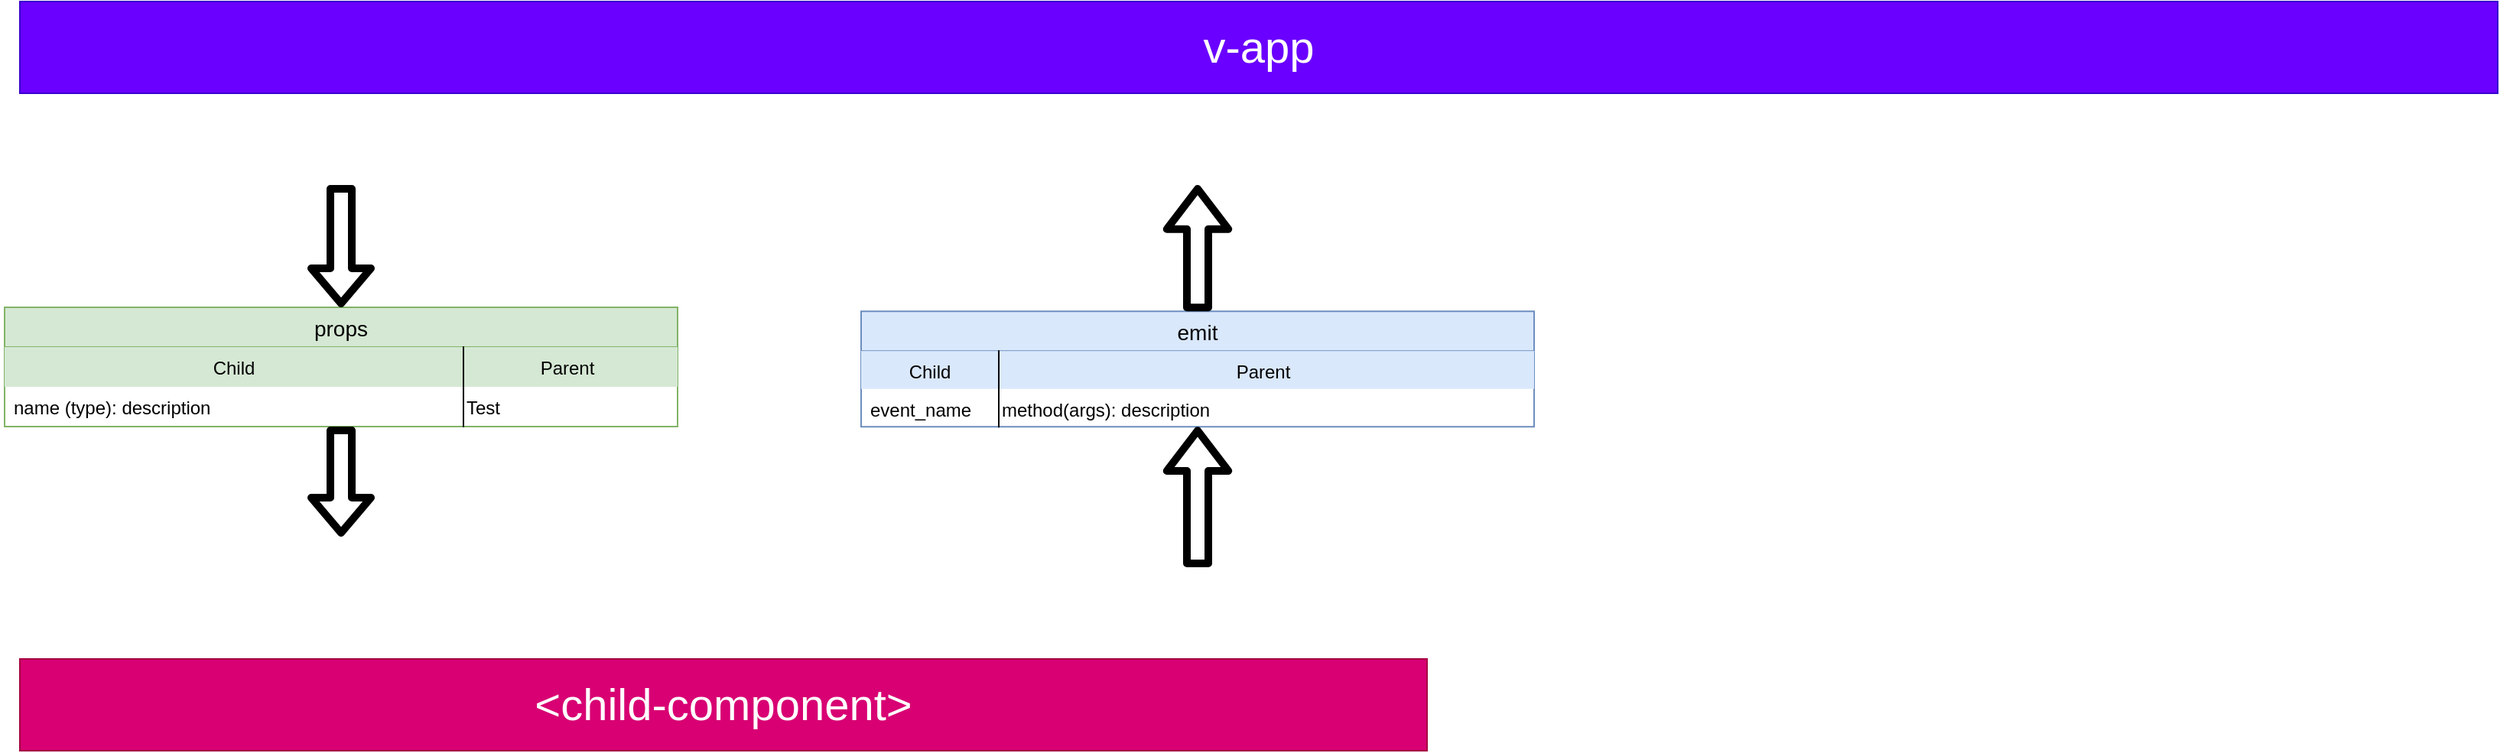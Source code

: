 <mxfile>
    <diagram id="OCDimKktfQahFT7yAsDO" name="Page-1">
        <mxGraphModel dx="612" dy="567" grid="1" gridSize="10" guides="1" tooltips="1" connect="1" arrows="1" fold="1" page="1" pageScale="1" pageWidth="850" pageHeight="1100" background="#ffffff" math="0" shadow="0">
            <root>
                <mxCell id="0"/>
                <mxCell id="1" parent="0"/>
                <mxCell id="1953" value="&lt;span style=&quot;font-size: 29px&quot;&gt;&amp;lt;child-component&amp;gt;&lt;/span&gt;" style="rounded=0;whiteSpace=wrap;html=1;fillColor=#d80073;fontColor=#ffffff;strokeColor=#A50040;" parent="1" vertex="1">
                    <mxGeometry x="120" y="710" width="920" height="60" as="geometry"/>
                </mxCell>
                <mxCell id="1954" value="&lt;font style=&quot;font-size: 29px&quot;&gt;v-app&lt;/font&gt;" style="rounded=0;whiteSpace=wrap;html=1;fillColor=#6a00ff;fontColor=#ffffff;strokeColor=#3700CC;" parent="1" vertex="1">
                    <mxGeometry x="120" y="280" width="1620" height="60" as="geometry"/>
                </mxCell>
                <mxCell id="1998" value="" style="group" parent="1" vertex="1" connectable="0">
                    <mxGeometry x="670" y="400" width="440" height="320" as="geometry"/>
                </mxCell>
                <mxCell id="1989" value="emit" style="swimlane;fontStyle=0;childLayout=stackLayout;horizontal=1;startSize=26;fillColor=#dae8fc;horizontalStack=0;resizeParent=1;resizeParentMax=0;resizeLast=0;collapsible=1;marginBottom=0;swimlaneFillColor=#ffffff;align=center;fontSize=14;strokeColor=#6c8ebf;fontColor=#000000;" parent="1998" vertex="1">
                    <mxGeometry y="82.581" width="440" height="75.548" as="geometry">
                        <mxRectangle x="150" y="170" width="100" height="26" as="alternateBounds"/>
                    </mxGeometry>
                </mxCell>
                <mxCell id="1990" value="Parent" style="shape=partialRectangle;top=0;left=0;right=0;bottom=0;align=center;verticalAlign=top;fillColor=#dae8fc;spacingLeft=90;spacingRight=4;overflow=hidden;rotatable=0;points=[[0,0.5],[1,0.5]];portConstraint=eastwest;dropTarget=0;fontSize=12;strokeColor=#6c8ebf;fontColor=#000000;" parent="1989" vertex="1">
                    <mxGeometry y="26" width="440" height="24.774" as="geometry"/>
                </mxCell>
                <mxCell id="1991" value="Child" style="shape=partialRectangle;top=0;left=0;bottom=0;fillColor=none;align=center;verticalAlign=top;spacingLeft=4;spacingRight=4;overflow=hidden;rotatable=0;points=[];portConstraint=eastwest;part=1;fontSize=12;fontColor=#000000;strokeColor=#000000;" parent="1990" vertex="1" connectable="0">
                    <mxGeometry width="90" height="24.774" as="geometry"/>
                </mxCell>
                <mxCell id="1996" value="method(args): description" style="shape=partialRectangle;top=0;left=0;right=0;bottom=0;align=left;verticalAlign=top;fillColor=none;spacingLeft=90;spacingRight=4;overflow=hidden;rotatable=0;points=[[0,0.5],[1,0.5]];portConstraint=eastwest;dropTarget=0;fontSize=12;fontColor=#000000;" parent="1989" vertex="1">
                    <mxGeometry y="50.774" width="440" height="24.774" as="geometry"/>
                </mxCell>
                <mxCell id="1997" value="event_name" style="shape=partialRectangle;top=0;left=0;bottom=0;fillColor=none;align=left;verticalAlign=top;spacingLeft=4;spacingRight=4;overflow=hidden;rotatable=0;points=[];portConstraint=eastwest;part=1;fontSize=12;fontColor=#000000;strokeColor=#000000;" parent="1996" vertex="1" connectable="0">
                    <mxGeometry width="90" height="24.774" as="geometry"/>
                </mxCell>
                <mxCell id="1994" value="" style="shape=flexArrow;endArrow=classic;html=1;labelBackgroundColor=none;fontSize=29;fontColor=#000000;strokeWidth=5;endWidth=21.25;endSize=7.112;strokeColor=#000000;fillColor=default;entryX=0.5;entryY=1;entryDx=0;entryDy=0;" parent="1998" target="1989" edge="1">
                    <mxGeometry width="50" height="50" relative="1" as="geometry">
                        <mxPoint x="220" y="250" as="sourcePoint"/>
                        <mxPoint x="210" y="216.774" as="targetPoint"/>
                    </mxGeometry>
                </mxCell>
                <mxCell id="1995" value="" style="shape=flexArrow;endArrow=classic;html=1;labelBackgroundColor=none;fontSize=29;fontColor=#000000;strokeWidth=5;endWidth=21.25;endSize=7.112;strokeColor=#000000;fillColor=default;exitX=0.5;exitY=0;exitDx=0;exitDy=0;" parent="1998" source="1989" edge="1">
                    <mxGeometry width="50" height="50" relative="1" as="geometry">
                        <mxPoint x="-269.88" y="72.258" as="sourcePoint"/>
                        <mxPoint x="220" as="targetPoint"/>
                    </mxGeometry>
                </mxCell>
                <mxCell id="2003" value="" style="group" parent="1" vertex="1" connectable="0">
                    <mxGeometry x="110" y="400" width="440" height="230" as="geometry"/>
                </mxCell>
                <mxCell id="1092" value="props" style="swimlane;fontStyle=0;childLayout=stackLayout;horizontal=1;startSize=26;fillColor=#d5e8d4;horizontalStack=0;resizeParent=1;resizeParentMax=0;resizeLast=0;collapsible=1;marginBottom=0;swimlaneFillColor=#ffffff;align=center;fontSize=14;strokeColor=#82b366;fontColor=#000000;" parent="2003" vertex="1">
                    <mxGeometry y="80" width="440" height="78" as="geometry">
                        <mxRectangle x="820" y="1187" width="100" height="26" as="alternateBounds"/>
                    </mxGeometry>
                </mxCell>
                <mxCell id="1987" value="Parent" style="shape=partialRectangle;top=0;left=0;right=0;bottom=0;align=center;verticalAlign=top;fillColor=#d5e8d4;spacingLeft=300;spacingRight=4;overflow=hidden;rotatable=0;points=[[0,0.5],[1,0.5]];portConstraint=eastwest;dropTarget=0;fontSize=12;perimeterSpacing=4;strokeWidth=5;strokeColor=#000000;fontColor=#000000;" parent="1092" vertex="1">
                    <mxGeometry y="26" width="440" height="26" as="geometry"/>
                </mxCell>
                <mxCell id="1988" value="Child" style="shape=partialRectangle;top=0;left=0;bottom=0;fillColor=none;align=center;verticalAlign=top;spacingLeft=4;spacingRight=4;overflow=hidden;rotatable=0;points=[];portConstraint=eastwest;part=1;fontSize=12;fontColor=#000000;strokeColor=#000000;" parent="1987" vertex="1" connectable="0">
                    <mxGeometry width="300" height="26" as="geometry"/>
                </mxCell>
                <mxCell id="1093" value="Test" style="shape=partialRectangle;top=0;left=0;right=0;bottom=0;align=left;verticalAlign=top;fillColor=none;spacingLeft=300;spacingRight=4;overflow=hidden;rotatable=0;points=[[0,0.5],[1,0.5]];portConstraint=eastwest;dropTarget=0;fontSize=12;fontColor=#000000;strokeColor=#000000;" parent="1092" vertex="1">
                    <mxGeometry y="52" width="440" height="26" as="geometry"/>
                </mxCell>
                <mxCell id="1094" value="name (type): description" style="shape=partialRectangle;top=0;left=0;bottom=0;fillColor=none;align=left;verticalAlign=top;spacingLeft=4;spacingRight=4;overflow=hidden;rotatable=0;points=[];portConstraint=eastwest;part=1;fontSize=12;fontColor=#000000;strokeColor=#000000;" parent="1093" vertex="1" connectable="0">
                    <mxGeometry width="300" height="26" as="geometry"/>
                </mxCell>
                <mxCell id="2001" value="" style="shape=flexArrow;endArrow=classic;html=1;labelBackgroundColor=none;fontSize=29;fontColor=#000000;strokeColor=#000000;strokeWidth=5;fillColor=default;entryX=0.5;entryY=0;entryDx=0;entryDy=0;" parent="2003" target="1092" edge="1">
                    <mxGeometry width="50" height="50" relative="1" as="geometry">
                        <mxPoint x="220" as="sourcePoint"/>
                        <mxPoint x="460" y="150" as="targetPoint"/>
                    </mxGeometry>
                </mxCell>
                <mxCell id="2002" value="" style="shape=flexArrow;endArrow=classic;html=1;labelBackgroundColor=none;fontSize=29;fontColor=#000000;strokeColor=#000000;strokeWidth=5;fillColor=default;exitX=0.5;exitY=1;exitDx=0;exitDy=0;" parent="2003" source="1092" edge="1">
                    <mxGeometry width="50" height="50" relative="1" as="geometry">
                        <mxPoint x="210" y="200" as="sourcePoint"/>
                        <mxPoint x="220" y="230" as="targetPoint"/>
                    </mxGeometry>
                </mxCell>
            </root>
        </mxGraphModel>
    </diagram>
</mxfile>